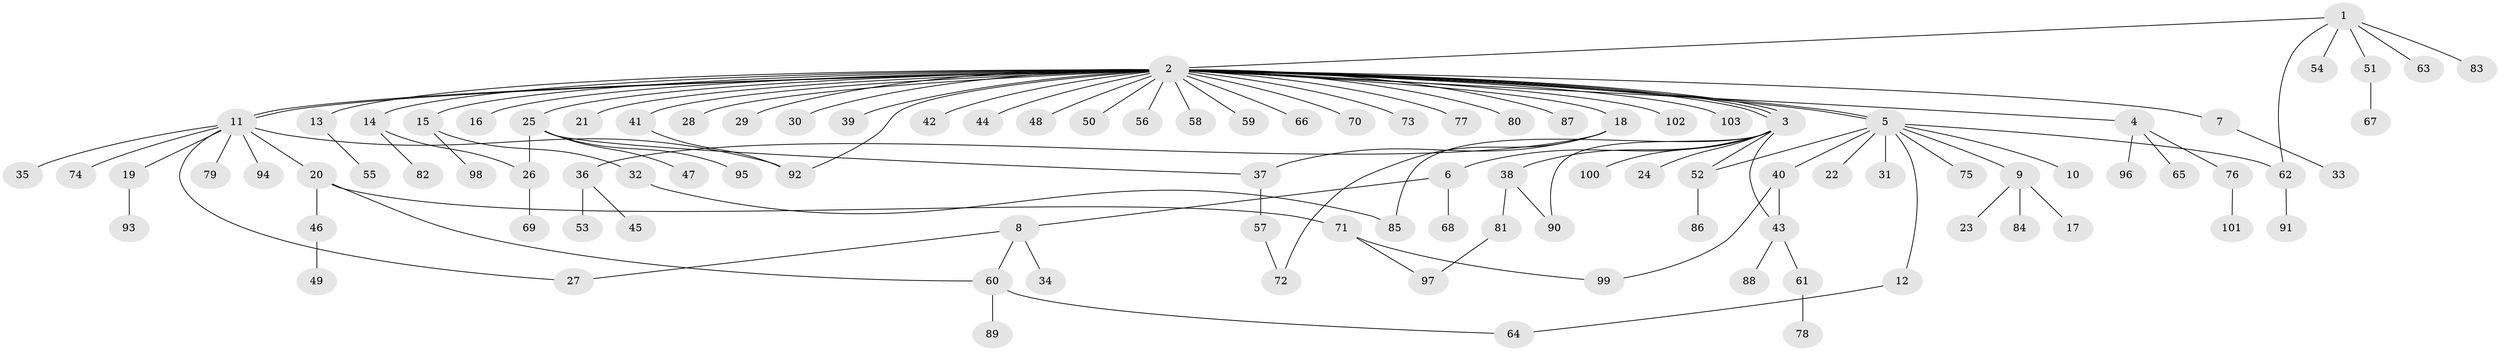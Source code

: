 // coarse degree distribution, {6: 0.027777777777777776, 36: 0.013888888888888888, 9: 0.013888888888888888, 4: 0.06944444444444445, 11: 0.013888888888888888, 3: 0.041666666666666664, 2: 0.1527777777777778, 1: 0.6527777777777778, 10: 0.013888888888888888}
// Generated by graph-tools (version 1.1) at 2025/18/03/04/25 18:18:13]
// undirected, 103 vertices, 121 edges
graph export_dot {
graph [start="1"]
  node [color=gray90,style=filled];
  1;
  2;
  3;
  4;
  5;
  6;
  7;
  8;
  9;
  10;
  11;
  12;
  13;
  14;
  15;
  16;
  17;
  18;
  19;
  20;
  21;
  22;
  23;
  24;
  25;
  26;
  27;
  28;
  29;
  30;
  31;
  32;
  33;
  34;
  35;
  36;
  37;
  38;
  39;
  40;
  41;
  42;
  43;
  44;
  45;
  46;
  47;
  48;
  49;
  50;
  51;
  52;
  53;
  54;
  55;
  56;
  57;
  58;
  59;
  60;
  61;
  62;
  63;
  64;
  65;
  66;
  67;
  68;
  69;
  70;
  71;
  72;
  73;
  74;
  75;
  76;
  77;
  78;
  79;
  80;
  81;
  82;
  83;
  84;
  85;
  86;
  87;
  88;
  89;
  90;
  91;
  92;
  93;
  94;
  95;
  96;
  97;
  98;
  99;
  100;
  101;
  102;
  103;
  1 -- 2;
  1 -- 51;
  1 -- 54;
  1 -- 62;
  1 -- 63;
  1 -- 83;
  2 -- 3;
  2 -- 3;
  2 -- 3;
  2 -- 4;
  2 -- 5;
  2 -- 5;
  2 -- 7;
  2 -- 11;
  2 -- 11;
  2 -- 13;
  2 -- 14;
  2 -- 15;
  2 -- 16;
  2 -- 18;
  2 -- 21;
  2 -- 25;
  2 -- 28;
  2 -- 29;
  2 -- 30;
  2 -- 39;
  2 -- 41;
  2 -- 42;
  2 -- 44;
  2 -- 48;
  2 -- 50;
  2 -- 56;
  2 -- 58;
  2 -- 59;
  2 -- 66;
  2 -- 70;
  2 -- 73;
  2 -- 77;
  2 -- 80;
  2 -- 87;
  2 -- 92;
  2 -- 102;
  2 -- 103;
  3 -- 6;
  3 -- 24;
  3 -- 38;
  3 -- 43;
  3 -- 52;
  3 -- 85;
  3 -- 90;
  3 -- 100;
  4 -- 65;
  4 -- 76;
  4 -- 96;
  5 -- 9;
  5 -- 10;
  5 -- 12;
  5 -- 22;
  5 -- 31;
  5 -- 40;
  5 -- 52;
  5 -- 62;
  5 -- 75;
  6 -- 8;
  6 -- 68;
  7 -- 33;
  8 -- 27;
  8 -- 34;
  8 -- 60;
  9 -- 17;
  9 -- 23;
  9 -- 84;
  11 -- 19;
  11 -- 20;
  11 -- 27;
  11 -- 35;
  11 -- 74;
  11 -- 79;
  11 -- 92;
  11 -- 94;
  12 -- 64;
  13 -- 55;
  14 -- 26;
  14 -- 82;
  15 -- 32;
  15 -- 98;
  18 -- 36;
  18 -- 37;
  18 -- 72;
  19 -- 93;
  20 -- 46;
  20 -- 60;
  20 -- 71;
  25 -- 26;
  25 -- 37;
  25 -- 47;
  25 -- 95;
  26 -- 69;
  32 -- 85;
  36 -- 45;
  36 -- 53;
  37 -- 57;
  38 -- 81;
  38 -- 90;
  40 -- 43;
  40 -- 99;
  41 -- 92;
  43 -- 61;
  43 -- 88;
  46 -- 49;
  51 -- 67;
  52 -- 86;
  57 -- 72;
  60 -- 64;
  60 -- 89;
  61 -- 78;
  62 -- 91;
  71 -- 97;
  71 -- 99;
  76 -- 101;
  81 -- 97;
}
